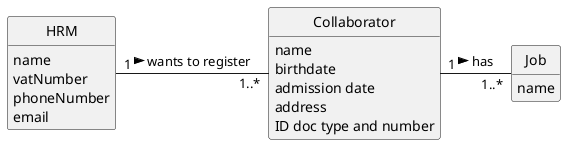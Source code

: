 @startuml
skinparam monochrome true
skinparam packageStyle rectangle
skinparam shadowing false

'left to right direction

skinparam classAttributeIconSize 0

hide circle
hide methods

'title Domain Model

'class Platform {
'  -description
'}

class HRM {
    name
    vatNumber
    phoneNumber
    email
}

class Job {
    name
}

class Collaborator {
    name
    birthdate
    admission date
    address
    contact info (mobile and email)
    ID doc type and number
}

'class User {
'    name
'    email
'    password
'}

'Platform "1" -- "*" HRM : has registered >
HRM "1" - "1..*" Collaborator : wants to register >
Collaborator "1" - "1..*" Job : has >
'Task "*" -- "1" Employee: created by >
'Employee "0..1" -- "1" User: acts as >
@enduml